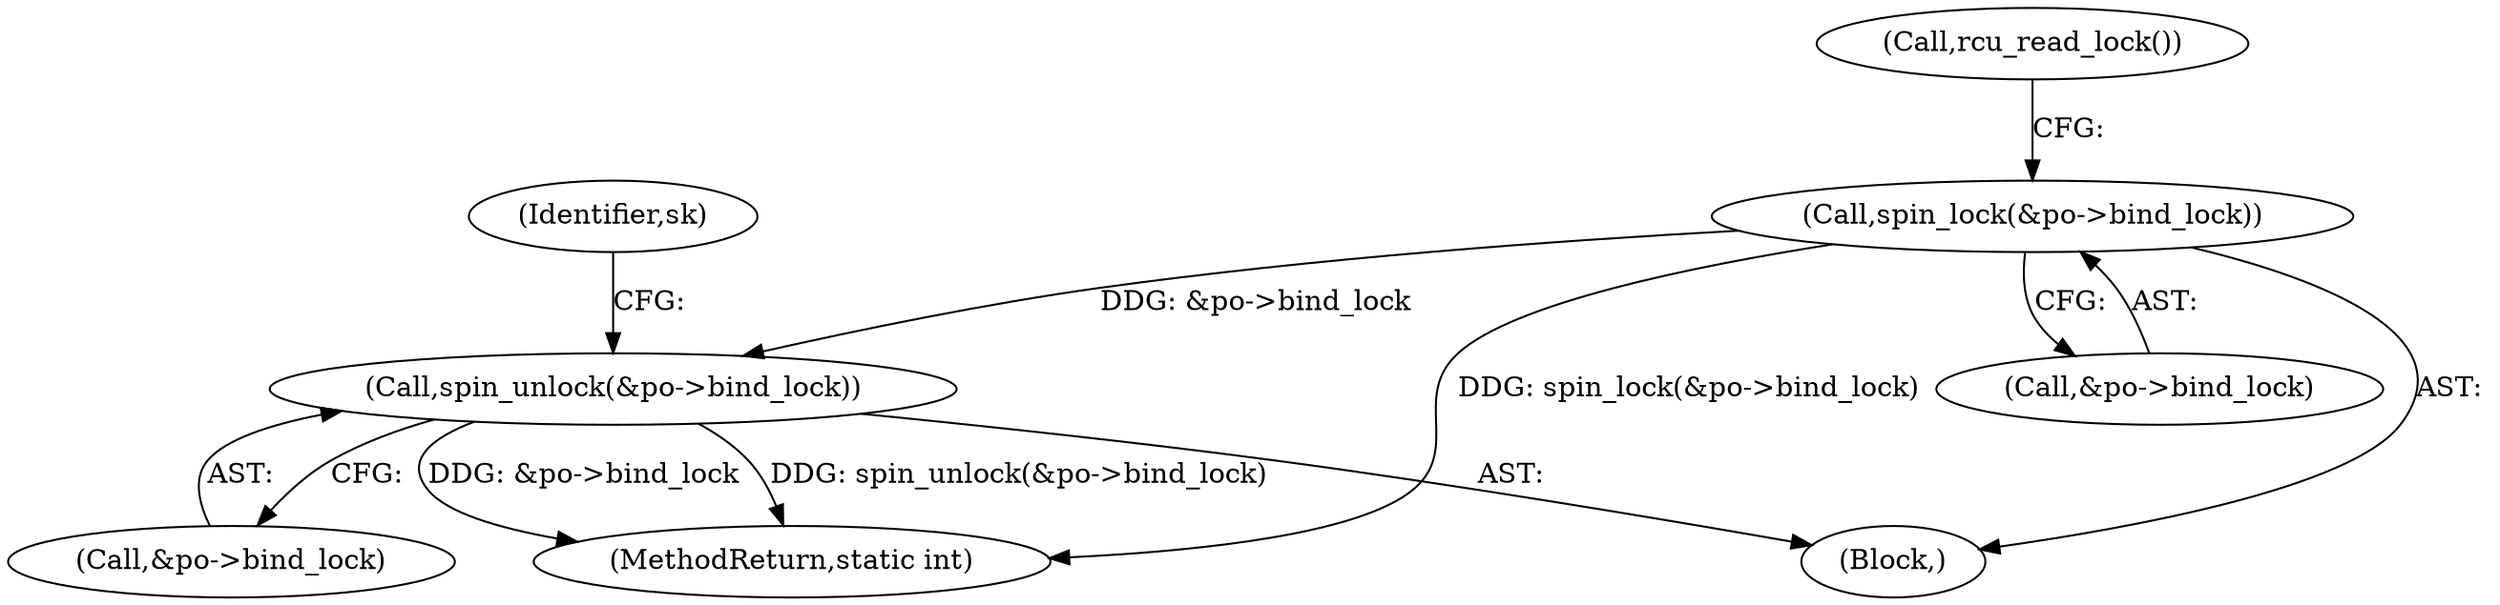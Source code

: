 digraph "0_linux_4971613c1639d8e5f102c4e797c3bf8f83a5a69e@pointer" {
"1000334" [label="(Call,spin_unlock(&po->bind_lock))"];
"1000135" [label="(Call,spin_lock(&po->bind_lock))"];
"1000343" [label="(MethodReturn,static int)"];
"1000340" [label="(Identifier,sk)"];
"1000334" [label="(Call,spin_unlock(&po->bind_lock))"];
"1000135" [label="(Call,spin_lock(&po->bind_lock))"];
"1000335" [label="(Call,&po->bind_lock)"];
"1000140" [label="(Call,rcu_read_lock())"];
"1000105" [label="(Block,)"];
"1000136" [label="(Call,&po->bind_lock)"];
"1000334" -> "1000105"  [label="AST: "];
"1000334" -> "1000335"  [label="CFG: "];
"1000335" -> "1000334"  [label="AST: "];
"1000340" -> "1000334"  [label="CFG: "];
"1000334" -> "1000343"  [label="DDG: spin_unlock(&po->bind_lock)"];
"1000334" -> "1000343"  [label="DDG: &po->bind_lock"];
"1000135" -> "1000334"  [label="DDG: &po->bind_lock"];
"1000135" -> "1000105"  [label="AST: "];
"1000135" -> "1000136"  [label="CFG: "];
"1000136" -> "1000135"  [label="AST: "];
"1000140" -> "1000135"  [label="CFG: "];
"1000135" -> "1000343"  [label="DDG: spin_lock(&po->bind_lock)"];
}
